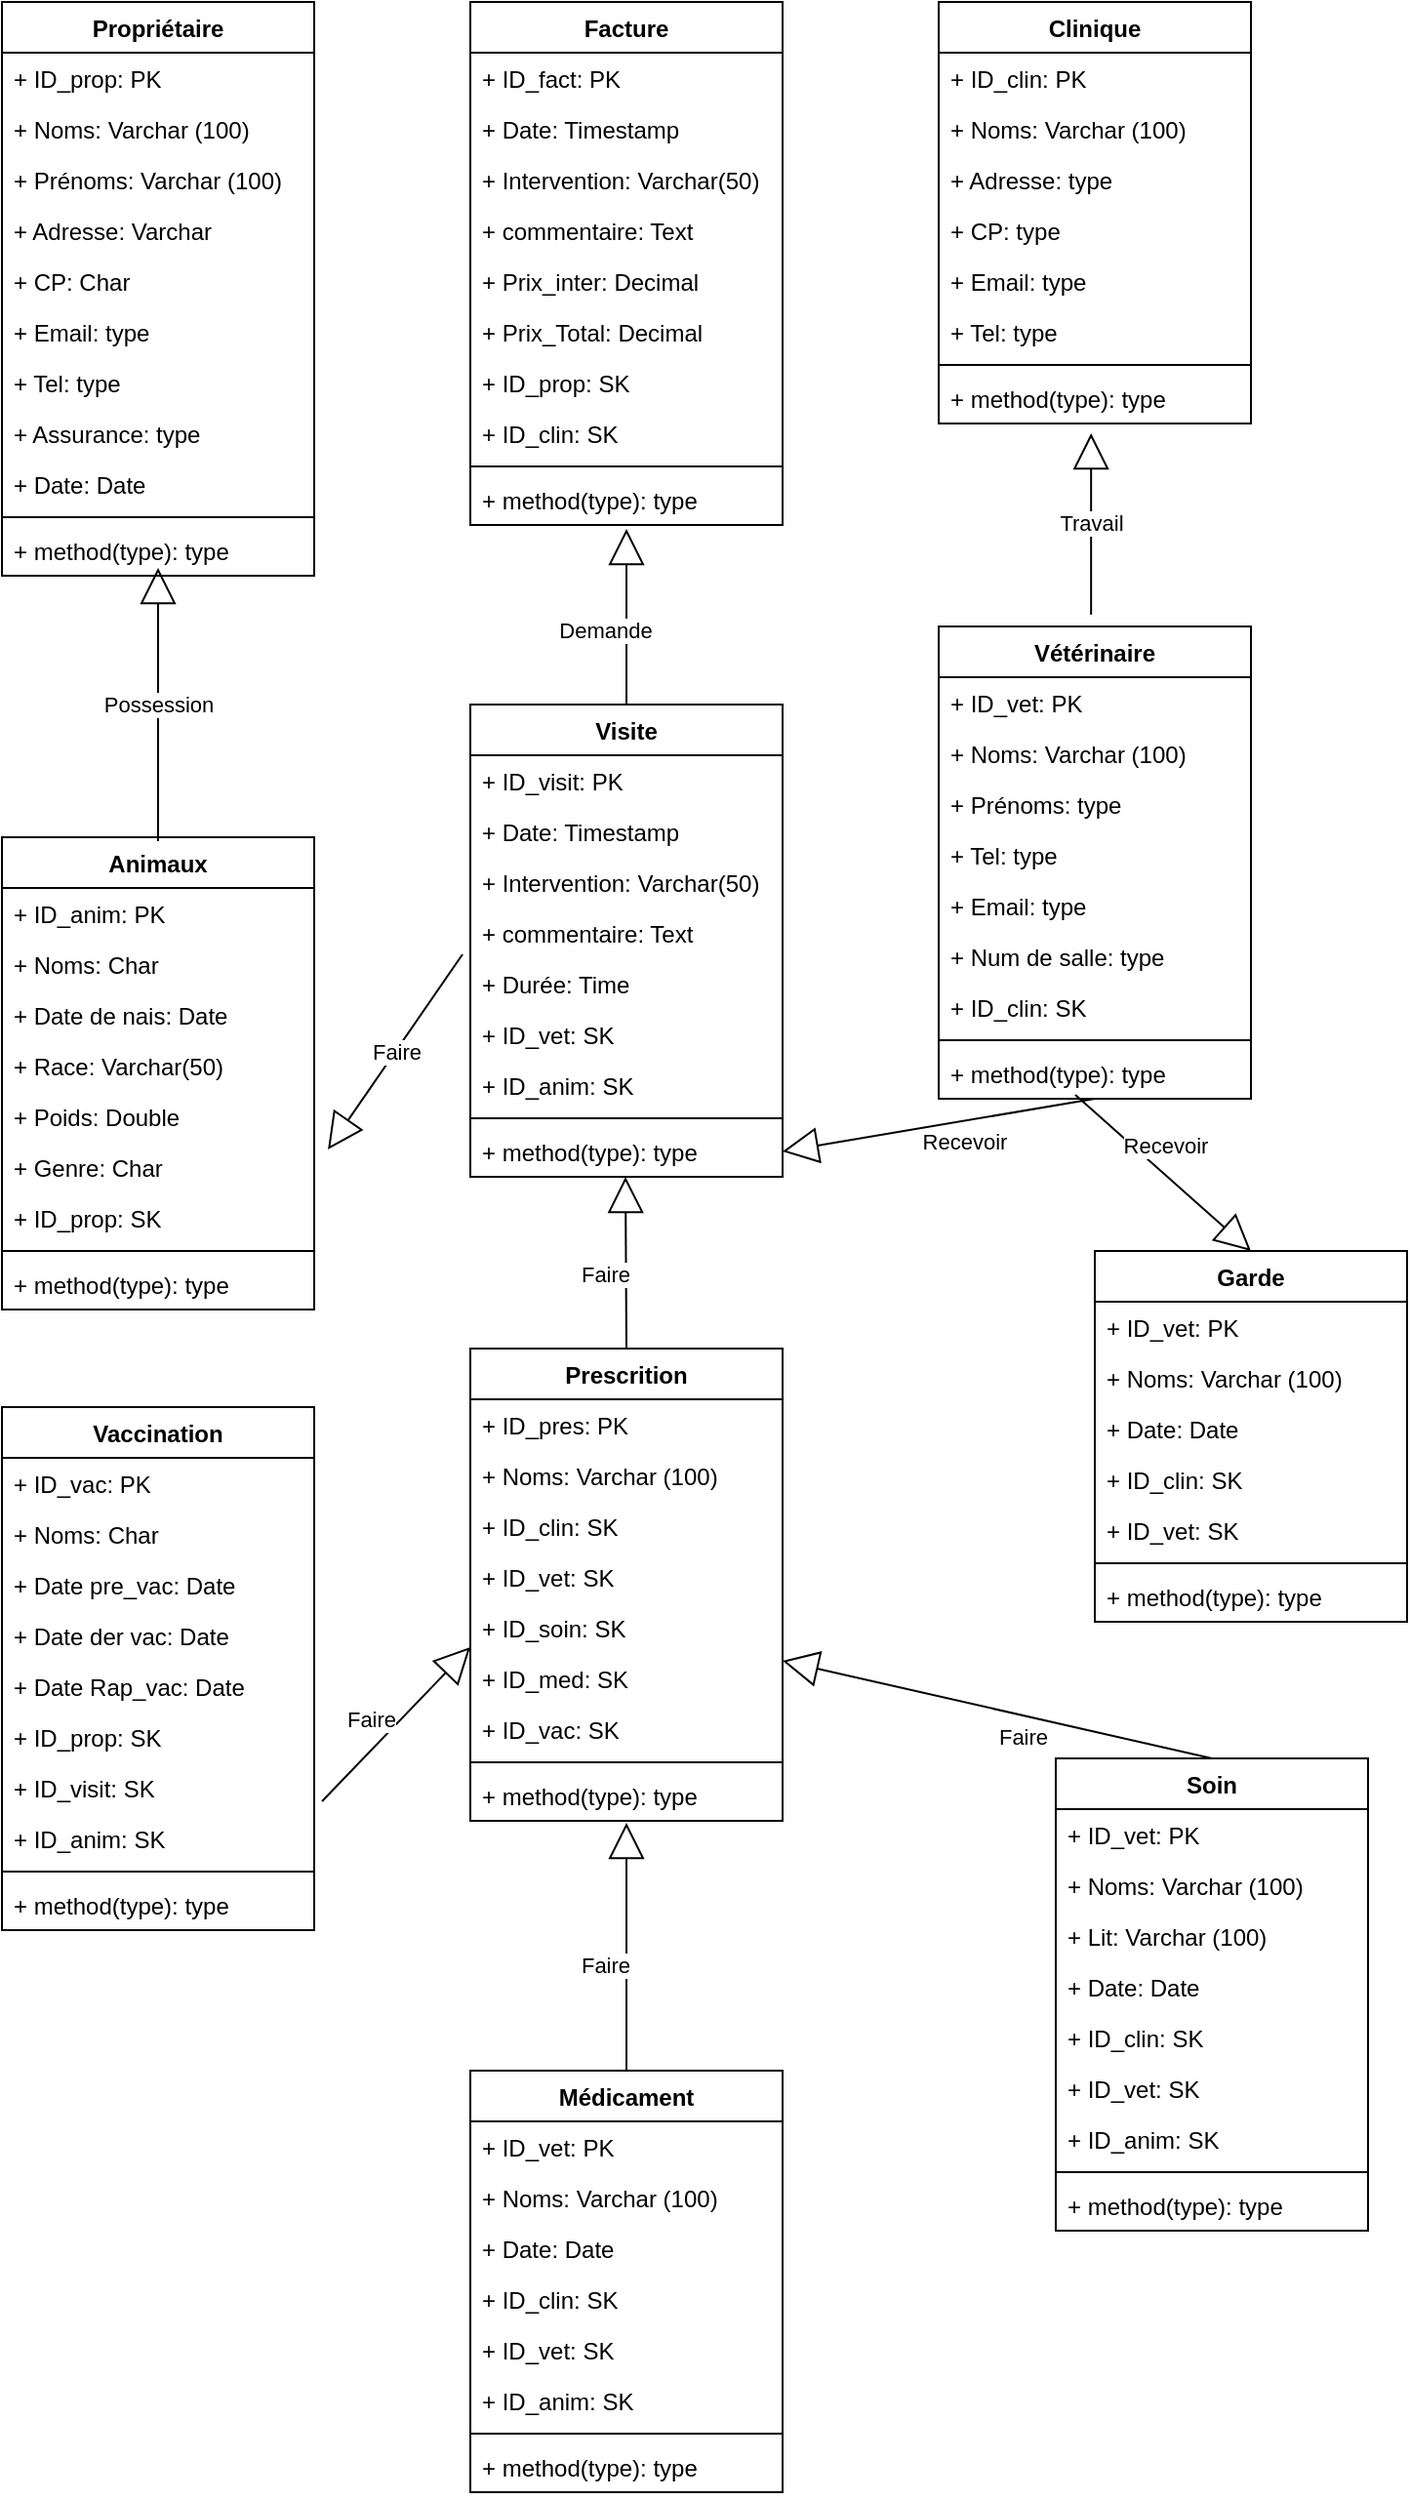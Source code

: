 <mxfile version="20.6.0" type="device"><diagram id="sFLBK_RlXeGE5v7-nNIt" name="Page-1"><mxGraphModel dx="1038" dy="1733" grid="1" gridSize="10" guides="1" tooltips="1" connect="1" arrows="1" fold="1" page="1" pageScale="1" pageWidth="827" pageHeight="1169" math="0" shadow="0"><root><mxCell id="0"/><mxCell id="1" parent="0"/><mxCell id="O0oTAREWF9BMsBrA1JE--2" value="Animaux" style="swimlane;fontStyle=1;align=center;verticalAlign=top;childLayout=stackLayout;horizontal=1;startSize=26;horizontalStack=0;resizeParent=1;resizeParentMax=0;resizeLast=0;collapsible=1;marginBottom=0;" parent="1" vertex="1"><mxGeometry x="80" y="-692" width="160" height="242" as="geometry"/></mxCell><mxCell id="O0oTAREWF9BMsBrA1JE--3" value="+ ID_anim: PK" style="text;strokeColor=none;fillColor=none;align=left;verticalAlign=top;spacingLeft=4;spacingRight=4;overflow=hidden;rotatable=0;points=[[0,0.5],[1,0.5]];portConstraint=eastwest;" parent="O0oTAREWF9BMsBrA1JE--2" vertex="1"><mxGeometry y="26" width="160" height="26" as="geometry"/></mxCell><mxCell id="OGYCm8j0k1OybhKokY3Y-6" value="+ Noms: Char" style="text;strokeColor=none;fillColor=none;align=left;verticalAlign=top;spacingLeft=4;spacingRight=4;overflow=hidden;rotatable=0;points=[[0,0.5],[1,0.5]];portConstraint=eastwest;" parent="O0oTAREWF9BMsBrA1JE--2" vertex="1"><mxGeometry y="52" width="160" height="26" as="geometry"/></mxCell><mxCell id="O0oTAREWF9BMsBrA1JE--6" value="+ Date de nais: Date" style="text;strokeColor=none;fillColor=none;align=left;verticalAlign=top;spacingLeft=4;spacingRight=4;overflow=hidden;rotatable=0;points=[[0,0.5],[1,0.5]];portConstraint=eastwest;" parent="O0oTAREWF9BMsBrA1JE--2" vertex="1"><mxGeometry y="78" width="160" height="26" as="geometry"/></mxCell><mxCell id="O0oTAREWF9BMsBrA1JE--58" value="+ Race: Varchar(50)" style="text;strokeColor=none;fillColor=none;align=left;verticalAlign=top;spacingLeft=4;spacingRight=4;overflow=hidden;rotatable=0;points=[[0,0.5],[1,0.5]];portConstraint=eastwest;" parent="O0oTAREWF9BMsBrA1JE--2" vertex="1"><mxGeometry y="104" width="160" height="26" as="geometry"/></mxCell><mxCell id="O0oTAREWF9BMsBrA1JE--7" value="+ Poids: Double" style="text;strokeColor=none;fillColor=none;align=left;verticalAlign=top;spacingLeft=4;spacingRight=4;overflow=hidden;rotatable=0;points=[[0,0.5],[1,0.5]];portConstraint=eastwest;" parent="O0oTAREWF9BMsBrA1JE--2" vertex="1"><mxGeometry y="130" width="160" height="26" as="geometry"/></mxCell><mxCell id="-Eo9FQfB17NLPqJgDOe5-20" value="+ Genre: Char" style="text;strokeColor=none;fillColor=none;align=left;verticalAlign=top;spacingLeft=4;spacingRight=4;overflow=hidden;rotatable=0;points=[[0,0.5],[1,0.5]];portConstraint=eastwest;" vertex="1" parent="O0oTAREWF9BMsBrA1JE--2"><mxGeometry y="156" width="160" height="26" as="geometry"/></mxCell><mxCell id="O0oTAREWF9BMsBrA1JE--8" value="+ ID_prop: SK" style="text;strokeColor=none;fillColor=none;align=left;verticalAlign=top;spacingLeft=4;spacingRight=4;overflow=hidden;rotatable=0;points=[[0,0.5],[1,0.5]];portConstraint=eastwest;" parent="O0oTAREWF9BMsBrA1JE--2" vertex="1"><mxGeometry y="182" width="160" height="26" as="geometry"/></mxCell><mxCell id="O0oTAREWF9BMsBrA1JE--4" value="" style="line;strokeWidth=1;fillColor=none;align=left;verticalAlign=middle;spacingTop=-1;spacingLeft=3;spacingRight=3;rotatable=0;labelPosition=right;points=[];portConstraint=eastwest;strokeColor=inherit;" parent="O0oTAREWF9BMsBrA1JE--2" vertex="1"><mxGeometry y="208" width="160" height="8" as="geometry"/></mxCell><mxCell id="O0oTAREWF9BMsBrA1JE--5" value="+ method(type): type" style="text;strokeColor=none;fillColor=none;align=left;verticalAlign=top;spacingLeft=4;spacingRight=4;overflow=hidden;rotatable=0;points=[[0,0.5],[1,0.5]];portConstraint=eastwest;" parent="O0oTAREWF9BMsBrA1JE--2" vertex="1"><mxGeometry y="216" width="160" height="26" as="geometry"/></mxCell><mxCell id="O0oTAREWF9BMsBrA1JE--9" value="Propriétaire" style="swimlane;fontStyle=1;align=center;verticalAlign=top;childLayout=stackLayout;horizontal=1;startSize=26;horizontalStack=0;resizeParent=1;resizeParentMax=0;resizeLast=0;collapsible=1;marginBottom=0;" parent="1" vertex="1"><mxGeometry x="80" y="-1120" width="160" height="294" as="geometry"/></mxCell><mxCell id="O0oTAREWF9BMsBrA1JE--10" value="+ ID_prop: PK" style="text;strokeColor=none;fillColor=none;align=left;verticalAlign=top;spacingLeft=4;spacingRight=4;overflow=hidden;rotatable=0;points=[[0,0.5],[1,0.5]];portConstraint=eastwest;" parent="O0oTAREWF9BMsBrA1JE--9" vertex="1"><mxGeometry y="26" width="160" height="26" as="geometry"/></mxCell><mxCell id="OGYCm8j0k1OybhKokY3Y-1" value="+ Noms: Varchar (100)" style="text;strokeColor=none;fillColor=none;align=left;verticalAlign=top;spacingLeft=4;spacingRight=4;overflow=hidden;rotatable=0;points=[[0,0.5],[1,0.5]];portConstraint=eastwest;" parent="O0oTAREWF9BMsBrA1JE--9" vertex="1"><mxGeometry y="52" width="160" height="26" as="geometry"/></mxCell><mxCell id="O0oTAREWF9BMsBrA1JE--37" value="+ Prénoms: Varchar (100)" style="text;strokeColor=none;fillColor=none;align=left;verticalAlign=top;spacingLeft=4;spacingRight=4;overflow=hidden;rotatable=0;points=[[0,0.5],[1,0.5]];portConstraint=eastwest;" parent="O0oTAREWF9BMsBrA1JE--9" vertex="1"><mxGeometry y="78" width="160" height="26" as="geometry"/></mxCell><mxCell id="O0oTAREWF9BMsBrA1JE--56" value="+ Adresse: Varchar" style="text;strokeColor=none;fillColor=none;align=left;verticalAlign=top;spacingLeft=4;spacingRight=4;overflow=hidden;rotatable=0;points=[[0,0.5],[1,0.5]];portConstraint=eastwest;" parent="O0oTAREWF9BMsBrA1JE--9" vertex="1"><mxGeometry y="104" width="160" height="26" as="geometry"/></mxCell><mxCell id="O0oTAREWF9BMsBrA1JE--11" value="+ CP: Char" style="text;strokeColor=none;fillColor=none;align=left;verticalAlign=top;spacingLeft=4;spacingRight=4;overflow=hidden;rotatable=0;points=[[0,0.5],[1,0.5]];portConstraint=eastwest;" parent="O0oTAREWF9BMsBrA1JE--9" vertex="1"><mxGeometry y="130" width="160" height="26" as="geometry"/></mxCell><mxCell id="O0oTAREWF9BMsBrA1JE--12" value="+ Email: type" style="text;strokeColor=none;fillColor=none;align=left;verticalAlign=top;spacingLeft=4;spacingRight=4;overflow=hidden;rotatable=0;points=[[0,0.5],[1,0.5]];portConstraint=eastwest;" parent="O0oTAREWF9BMsBrA1JE--9" vertex="1"><mxGeometry y="156" width="160" height="26" as="geometry"/></mxCell><mxCell id="O0oTAREWF9BMsBrA1JE--13" value="+ Tel: type" style="text;strokeColor=none;fillColor=none;align=left;verticalAlign=top;spacingLeft=4;spacingRight=4;overflow=hidden;rotatable=0;points=[[0,0.5],[1,0.5]];portConstraint=eastwest;" parent="O0oTAREWF9BMsBrA1JE--9" vertex="1"><mxGeometry y="182" width="160" height="26" as="geometry"/></mxCell><mxCell id="O0oTAREWF9BMsBrA1JE--48" value="+ Assurance: type" style="text;strokeColor=none;fillColor=none;align=left;verticalAlign=top;spacingLeft=4;spacingRight=4;overflow=hidden;rotatable=0;points=[[0,0.5],[1,0.5]];portConstraint=eastwest;" parent="O0oTAREWF9BMsBrA1JE--9" vertex="1"><mxGeometry y="208" width="160" height="26" as="geometry"/></mxCell><mxCell id="O0oTAREWF9BMsBrA1JE--49" value="+ Date: Date" style="text;strokeColor=none;fillColor=none;align=left;verticalAlign=top;spacingLeft=4;spacingRight=4;overflow=hidden;rotatable=0;points=[[0,0.5],[1,0.5]];portConstraint=eastwest;" parent="O0oTAREWF9BMsBrA1JE--9" vertex="1"><mxGeometry y="234" width="160" height="26" as="geometry"/></mxCell><mxCell id="O0oTAREWF9BMsBrA1JE--14" value="" style="line;strokeWidth=1;fillColor=none;align=left;verticalAlign=middle;spacingTop=-1;spacingLeft=3;spacingRight=3;rotatable=0;labelPosition=right;points=[];portConstraint=eastwest;strokeColor=inherit;" parent="O0oTAREWF9BMsBrA1JE--9" vertex="1"><mxGeometry y="260" width="160" height="8" as="geometry"/></mxCell><mxCell id="O0oTAREWF9BMsBrA1JE--15" value="+ method(type): type" style="text;strokeColor=none;fillColor=none;align=left;verticalAlign=top;spacingLeft=4;spacingRight=4;overflow=hidden;rotatable=0;points=[[0,0.5],[1,0.5]];portConstraint=eastwest;" parent="O0oTAREWF9BMsBrA1JE--9" vertex="1"><mxGeometry y="268" width="160" height="26" as="geometry"/></mxCell><mxCell id="O0oTAREWF9BMsBrA1JE--16" value="Visite" style="swimlane;fontStyle=1;align=center;verticalAlign=top;childLayout=stackLayout;horizontal=1;startSize=26;horizontalStack=0;resizeParent=1;resizeParentMax=0;resizeLast=0;collapsible=1;marginBottom=0;" parent="1" vertex="1"><mxGeometry x="320" y="-760" width="160" height="242" as="geometry"/></mxCell><mxCell id="O0oTAREWF9BMsBrA1JE--17" value="+ ID_visit: PK" style="text;strokeColor=none;fillColor=none;align=left;verticalAlign=top;spacingLeft=4;spacingRight=4;overflow=hidden;rotatable=0;points=[[0,0.5],[1,0.5]];portConstraint=eastwest;" parent="O0oTAREWF9BMsBrA1JE--16" vertex="1"><mxGeometry y="26" width="160" height="26" as="geometry"/></mxCell><mxCell id="OGYCm8j0k1OybhKokY3Y-5" value="+ Date: Timestamp" style="text;strokeColor=none;fillColor=none;align=left;verticalAlign=top;spacingLeft=4;spacingRight=4;overflow=hidden;rotatable=0;points=[[0,0.5],[1,0.5]];portConstraint=eastwest;" parent="O0oTAREWF9BMsBrA1JE--16" vertex="1"><mxGeometry y="52" width="160" height="26" as="geometry"/></mxCell><mxCell id="O0oTAREWF9BMsBrA1JE--18" value="+ Intervention: Varchar(50)" style="text;strokeColor=none;fillColor=none;align=left;verticalAlign=top;spacingLeft=4;spacingRight=4;overflow=hidden;rotatable=0;points=[[0,0.5],[1,0.5]];portConstraint=eastwest;" parent="O0oTAREWF9BMsBrA1JE--16" vertex="1"><mxGeometry y="78" width="160" height="26" as="geometry"/></mxCell><mxCell id="O0oTAREWF9BMsBrA1JE--19" value="+ commentaire: Text" style="text;strokeColor=none;fillColor=none;align=left;verticalAlign=top;spacingLeft=4;spacingRight=4;overflow=hidden;rotatable=0;points=[[0,0.5],[1,0.5]];portConstraint=eastwest;" parent="O0oTAREWF9BMsBrA1JE--16" vertex="1"><mxGeometry y="104" width="160" height="26" as="geometry"/></mxCell><mxCell id="O0oTAREWF9BMsBrA1JE--20" value="+ Durée: Time" style="text;strokeColor=none;fillColor=none;align=left;verticalAlign=top;spacingLeft=4;spacingRight=4;overflow=hidden;rotatable=0;points=[[0,0.5],[1,0.5]];portConstraint=eastwest;" parent="O0oTAREWF9BMsBrA1JE--16" vertex="1"><mxGeometry y="130" width="160" height="26" as="geometry"/></mxCell><mxCell id="-Eo9FQfB17NLPqJgDOe5-16" value="+ ID_vet: SK" style="text;strokeColor=none;fillColor=none;align=left;verticalAlign=top;spacingLeft=4;spacingRight=4;overflow=hidden;rotatable=0;points=[[0,0.5],[1,0.5]];portConstraint=eastwest;" vertex="1" parent="O0oTAREWF9BMsBrA1JE--16"><mxGeometry y="156" width="160" height="26" as="geometry"/></mxCell><mxCell id="-Eo9FQfB17NLPqJgDOe5-23" value="+ ID_anim: SK" style="text;strokeColor=none;fillColor=none;align=left;verticalAlign=top;spacingLeft=4;spacingRight=4;overflow=hidden;rotatable=0;points=[[0,0.5],[1,0.5]];portConstraint=eastwest;" vertex="1" parent="O0oTAREWF9BMsBrA1JE--16"><mxGeometry y="182" width="160" height="26" as="geometry"/></mxCell><mxCell id="O0oTAREWF9BMsBrA1JE--21" value="" style="line;strokeWidth=1;fillColor=none;align=left;verticalAlign=middle;spacingTop=-1;spacingLeft=3;spacingRight=3;rotatable=0;labelPosition=right;points=[];portConstraint=eastwest;strokeColor=inherit;" parent="O0oTAREWF9BMsBrA1JE--16" vertex="1"><mxGeometry y="208" width="160" height="8" as="geometry"/></mxCell><mxCell id="O0oTAREWF9BMsBrA1JE--22" value="+ method(type): type" style="text;strokeColor=none;fillColor=none;align=left;verticalAlign=top;spacingLeft=4;spacingRight=4;overflow=hidden;rotatable=0;points=[[0,0.5],[1,0.5]];portConstraint=eastwest;" parent="O0oTAREWF9BMsBrA1JE--16" vertex="1"><mxGeometry y="216" width="160" height="26" as="geometry"/></mxCell><mxCell id="O0oTAREWF9BMsBrA1JE--23" value="Clinique" style="swimlane;fontStyle=1;align=center;verticalAlign=top;childLayout=stackLayout;horizontal=1;startSize=26;horizontalStack=0;resizeParent=1;resizeParentMax=0;resizeLast=0;collapsible=1;marginBottom=0;" parent="1" vertex="1"><mxGeometry x="560" y="-1120" width="160" height="216" as="geometry"/></mxCell><mxCell id="O0oTAREWF9BMsBrA1JE--24" value="+ ID_clin: PK" style="text;strokeColor=none;fillColor=none;align=left;verticalAlign=top;spacingLeft=4;spacingRight=4;overflow=hidden;rotatable=0;points=[[0,0.5],[1,0.5]];portConstraint=eastwest;" parent="O0oTAREWF9BMsBrA1JE--23" vertex="1"><mxGeometry y="26" width="160" height="26" as="geometry"/></mxCell><mxCell id="OGYCm8j0k1OybhKokY3Y-2" value="+ Noms: Varchar (100)" style="text;strokeColor=none;fillColor=none;align=left;verticalAlign=top;spacingLeft=4;spacingRight=4;overflow=hidden;rotatable=0;points=[[0,0.5],[1,0.5]];portConstraint=eastwest;" parent="O0oTAREWF9BMsBrA1JE--23" vertex="1"><mxGeometry y="52" width="160" height="26" as="geometry"/></mxCell><mxCell id="O0oTAREWF9BMsBrA1JE--25" value="+ Adresse: type" style="text;strokeColor=none;fillColor=none;align=left;verticalAlign=top;spacingLeft=4;spacingRight=4;overflow=hidden;rotatable=0;points=[[0,0.5],[1,0.5]];portConstraint=eastwest;" parent="O0oTAREWF9BMsBrA1JE--23" vertex="1"><mxGeometry y="78" width="160" height="26" as="geometry"/></mxCell><mxCell id="O0oTAREWF9BMsBrA1JE--55" value="+ CP: type" style="text;strokeColor=none;fillColor=none;align=left;verticalAlign=top;spacingLeft=4;spacingRight=4;overflow=hidden;rotatable=0;points=[[0,0.5],[1,0.5]];portConstraint=eastwest;" parent="O0oTAREWF9BMsBrA1JE--23" vertex="1"><mxGeometry y="104" width="160" height="26" as="geometry"/></mxCell><mxCell id="O0oTAREWF9BMsBrA1JE--26" value="+ Email: type" style="text;strokeColor=none;fillColor=none;align=left;verticalAlign=top;spacingLeft=4;spacingRight=4;overflow=hidden;rotatable=0;points=[[0,0.5],[1,0.5]];portConstraint=eastwest;" parent="O0oTAREWF9BMsBrA1JE--23" vertex="1"><mxGeometry y="130" width="160" height="26" as="geometry"/></mxCell><mxCell id="O0oTAREWF9BMsBrA1JE--27" value="+ Tel: type" style="text;strokeColor=none;fillColor=none;align=left;verticalAlign=top;spacingLeft=4;spacingRight=4;overflow=hidden;rotatable=0;points=[[0,0.5],[1,0.5]];portConstraint=eastwest;" parent="O0oTAREWF9BMsBrA1JE--23" vertex="1"><mxGeometry y="156" width="160" height="26" as="geometry"/></mxCell><mxCell id="O0oTAREWF9BMsBrA1JE--28" value="" style="line;strokeWidth=1;fillColor=none;align=left;verticalAlign=middle;spacingTop=-1;spacingLeft=3;spacingRight=3;rotatable=0;labelPosition=right;points=[];portConstraint=eastwest;strokeColor=inherit;" parent="O0oTAREWF9BMsBrA1JE--23" vertex="1"><mxGeometry y="182" width="160" height="8" as="geometry"/></mxCell><mxCell id="O0oTAREWF9BMsBrA1JE--29" value="+ method(type): type" style="text;strokeColor=none;fillColor=none;align=left;verticalAlign=top;spacingLeft=4;spacingRight=4;overflow=hidden;rotatable=0;points=[[0,0.5],[1,0.5]];portConstraint=eastwest;" parent="O0oTAREWF9BMsBrA1JE--23" vertex="1"><mxGeometry y="190" width="160" height="26" as="geometry"/></mxCell><mxCell id="O0oTAREWF9BMsBrA1JE--30" value="Vétérinaire" style="swimlane;fontStyle=1;align=center;verticalAlign=top;childLayout=stackLayout;horizontal=1;startSize=26;horizontalStack=0;resizeParent=1;resizeParentMax=0;resizeLast=0;collapsible=1;marginBottom=0;" parent="1" vertex="1"><mxGeometry x="560" y="-800" width="160" height="242" as="geometry"/></mxCell><mxCell id="O0oTAREWF9BMsBrA1JE--31" value="+ ID_vet: PK" style="text;strokeColor=none;fillColor=none;align=left;verticalAlign=top;spacingLeft=4;spacingRight=4;overflow=hidden;rotatable=0;points=[[0,0.5],[1,0.5]];portConstraint=eastwest;" parent="O0oTAREWF9BMsBrA1JE--30" vertex="1"><mxGeometry y="26" width="160" height="26" as="geometry"/></mxCell><mxCell id="OGYCm8j0k1OybhKokY3Y-3" value="+ Noms: Varchar (100)" style="text;strokeColor=none;fillColor=none;align=left;verticalAlign=top;spacingLeft=4;spacingRight=4;overflow=hidden;rotatable=0;points=[[0,0.5],[1,0.5]];portConstraint=eastwest;" parent="O0oTAREWF9BMsBrA1JE--30" vertex="1"><mxGeometry y="52" width="160" height="26" as="geometry"/></mxCell><mxCell id="O0oTAREWF9BMsBrA1JE--32" value="+ Prénoms: type" style="text;strokeColor=none;fillColor=none;align=left;verticalAlign=top;spacingLeft=4;spacingRight=4;overflow=hidden;rotatable=0;points=[[0,0.5],[1,0.5]];portConstraint=eastwest;" parent="O0oTAREWF9BMsBrA1JE--30" vertex="1"><mxGeometry y="78" width="160" height="26" as="geometry"/></mxCell><mxCell id="O0oTAREWF9BMsBrA1JE--54" value="+ Tel: type" style="text;strokeColor=none;fillColor=none;align=left;verticalAlign=top;spacingLeft=4;spacingRight=4;overflow=hidden;rotatable=0;points=[[0,0.5],[1,0.5]];portConstraint=eastwest;" parent="O0oTAREWF9BMsBrA1JE--30" vertex="1"><mxGeometry y="104" width="160" height="26" as="geometry"/></mxCell><mxCell id="-Eo9FQfB17NLPqJgDOe5-40" value="+ Email: type" style="text;strokeColor=none;fillColor=none;align=left;verticalAlign=top;spacingLeft=4;spacingRight=4;overflow=hidden;rotatable=0;points=[[0,0.5],[1,0.5]];portConstraint=eastwest;" vertex="1" parent="O0oTAREWF9BMsBrA1JE--30"><mxGeometry y="130" width="160" height="26" as="geometry"/></mxCell><mxCell id="O0oTAREWF9BMsBrA1JE--33" value="+ Num de salle: type" style="text;strokeColor=none;fillColor=none;align=left;verticalAlign=top;spacingLeft=4;spacingRight=4;overflow=hidden;rotatable=0;points=[[0,0.5],[1,0.5]];portConstraint=eastwest;" parent="O0oTAREWF9BMsBrA1JE--30" vertex="1"><mxGeometry y="156" width="160" height="26" as="geometry"/></mxCell><mxCell id="O0oTAREWF9BMsBrA1JE--34" value="+ ID_clin: SK" style="text;strokeColor=none;fillColor=none;align=left;verticalAlign=top;spacingLeft=4;spacingRight=4;overflow=hidden;rotatable=0;points=[[0,0.5],[1,0.5]];portConstraint=eastwest;" parent="O0oTAREWF9BMsBrA1JE--30" vertex="1"><mxGeometry y="182" width="160" height="26" as="geometry"/></mxCell><mxCell id="O0oTAREWF9BMsBrA1JE--35" value="" style="line;strokeWidth=1;fillColor=none;align=left;verticalAlign=middle;spacingTop=-1;spacingLeft=3;spacingRight=3;rotatable=0;labelPosition=right;points=[];portConstraint=eastwest;strokeColor=inherit;" parent="O0oTAREWF9BMsBrA1JE--30" vertex="1"><mxGeometry y="208" width="160" height="8" as="geometry"/></mxCell><mxCell id="O0oTAREWF9BMsBrA1JE--36" value="+ method(type): type" style="text;strokeColor=none;fillColor=none;align=left;verticalAlign=top;spacingLeft=4;spacingRight=4;overflow=hidden;rotatable=0;points=[[0,0.5],[1,0.5]];portConstraint=eastwest;" parent="O0oTAREWF9BMsBrA1JE--30" vertex="1"><mxGeometry y="216" width="160" height="26" as="geometry"/></mxCell><mxCell id="O0oTAREWF9BMsBrA1JE--47" value="Possession" style="endArrow=block;endSize=16;endFill=0;html=1;rounded=0;" parent="1" edge="1"><mxGeometry width="160" relative="1" as="geometry"><mxPoint x="160" y="-690" as="sourcePoint"/><mxPoint x="160" y="-830" as="targetPoint"/></mxGeometry></mxCell><mxCell id="O0oTAREWF9BMsBrA1JE--63" value="Travail" style="endArrow=block;endSize=16;endFill=0;html=1;rounded=0;exitX=0.488;exitY=-0.025;exitDx=0;exitDy=0;exitPerimeter=0;entryX=0.488;entryY=1.192;entryDx=0;entryDy=0;entryPerimeter=0;" parent="1" target="O0oTAREWF9BMsBrA1JE--29" edge="1" source="O0oTAREWF9BMsBrA1JE--30"><mxGeometry width="160" relative="1" as="geometry"><mxPoint x="600" y="-900" as="sourcePoint"/><mxPoint x="750" y="-850" as="targetPoint"/></mxGeometry></mxCell><mxCell id="O0oTAREWF9BMsBrA1JE--70" value="Recevoir" style="endArrow=block;endSize=16;endFill=0;html=1;rounded=0;exitX=0.5;exitY=1;exitDx=0;exitDy=0;entryX=1;entryY=0.5;entryDx=0;entryDy=0;" parent="1" source="O0oTAREWF9BMsBrA1JE--30" target="O0oTAREWF9BMsBrA1JE--22" edge="1"><mxGeometry x="-0.141" y="11" width="160" relative="1" as="geometry"><mxPoint x="600" y="-530" as="sourcePoint"/><mxPoint x="480" y="-560" as="targetPoint"/><mxPoint as="offset"/></mxGeometry></mxCell><mxCell id="O0oTAREWF9BMsBrA1JE--71" value="Faire" style="endArrow=block;endSize=16;endFill=0;html=1;rounded=0;entryX=1.044;entryY=0.154;entryDx=0;entryDy=0;exitX=-0.025;exitY=-0.077;exitDx=0;exitDy=0;exitPerimeter=0;entryPerimeter=0;" parent="1" source="O0oTAREWF9BMsBrA1JE--20" edge="1"><mxGeometry width="160" relative="1" as="geometry"><mxPoint x="190" y="-420" as="sourcePoint"/><mxPoint x="247.04" y="-531.996" as="targetPoint"/></mxGeometry></mxCell><mxCell id="-Eo9FQfB17NLPqJgDOe5-2" value="Facture" style="swimlane;fontStyle=1;align=center;verticalAlign=top;childLayout=stackLayout;horizontal=1;startSize=26;horizontalStack=0;resizeParent=1;resizeParentMax=0;resizeLast=0;collapsible=1;marginBottom=0;" vertex="1" parent="1"><mxGeometry x="320" y="-1120" width="160" height="268" as="geometry"/></mxCell><mxCell id="-Eo9FQfB17NLPqJgDOe5-3" value="+ ID_fact: PK" style="text;strokeColor=none;fillColor=none;align=left;verticalAlign=top;spacingLeft=4;spacingRight=4;overflow=hidden;rotatable=0;points=[[0,0.5],[1,0.5]];portConstraint=eastwest;" vertex="1" parent="-Eo9FQfB17NLPqJgDOe5-2"><mxGeometry y="26" width="160" height="26" as="geometry"/></mxCell><mxCell id="-Eo9FQfB17NLPqJgDOe5-4" value="+ Date: Timestamp" style="text;strokeColor=none;fillColor=none;align=left;verticalAlign=top;spacingLeft=4;spacingRight=4;overflow=hidden;rotatable=0;points=[[0,0.5],[1,0.5]];portConstraint=eastwest;" vertex="1" parent="-Eo9FQfB17NLPqJgDOe5-2"><mxGeometry y="52" width="160" height="26" as="geometry"/></mxCell><mxCell id="-Eo9FQfB17NLPqJgDOe5-5" value="+ Intervention: Varchar(50)" style="text;strokeColor=none;fillColor=none;align=left;verticalAlign=top;spacingLeft=4;spacingRight=4;overflow=hidden;rotatable=0;points=[[0,0.5],[1,0.5]];portConstraint=eastwest;" vertex="1" parent="-Eo9FQfB17NLPqJgDOe5-2"><mxGeometry y="78" width="160" height="26" as="geometry"/></mxCell><mxCell id="-Eo9FQfB17NLPqJgDOe5-6" value="+ commentaire: Text" style="text;strokeColor=none;fillColor=none;align=left;verticalAlign=top;spacingLeft=4;spacingRight=4;overflow=hidden;rotatable=0;points=[[0,0.5],[1,0.5]];portConstraint=eastwest;" vertex="1" parent="-Eo9FQfB17NLPqJgDOe5-2"><mxGeometry y="104" width="160" height="26" as="geometry"/></mxCell><mxCell id="-Eo9FQfB17NLPqJgDOe5-8" value="+ Prix_inter: Decimal" style="text;strokeColor=none;fillColor=none;align=left;verticalAlign=top;spacingLeft=4;spacingRight=4;overflow=hidden;rotatable=0;points=[[0,0.5],[1,0.5]];portConstraint=eastwest;" vertex="1" parent="-Eo9FQfB17NLPqJgDOe5-2"><mxGeometry y="130" width="160" height="26" as="geometry"/></mxCell><mxCell id="-Eo9FQfB17NLPqJgDOe5-9" value="+ Prix_Total: Decimal" style="text;strokeColor=none;fillColor=none;align=left;verticalAlign=top;spacingLeft=4;spacingRight=4;overflow=hidden;rotatable=0;points=[[0,0.5],[1,0.5]];portConstraint=eastwest;" vertex="1" parent="-Eo9FQfB17NLPqJgDOe5-2"><mxGeometry y="156" width="160" height="26" as="geometry"/></mxCell><mxCell id="-Eo9FQfB17NLPqJgDOe5-14" value="+ ID_prop: SK" style="text;strokeColor=none;fillColor=none;align=left;verticalAlign=top;spacingLeft=4;spacingRight=4;overflow=hidden;rotatable=0;points=[[0,0.5],[1,0.5]];portConstraint=eastwest;" vertex="1" parent="-Eo9FQfB17NLPqJgDOe5-2"><mxGeometry y="182" width="160" height="26" as="geometry"/></mxCell><mxCell id="-Eo9FQfB17NLPqJgDOe5-15" value="+ ID_clin: SK" style="text;strokeColor=none;fillColor=none;align=left;verticalAlign=top;spacingLeft=4;spacingRight=4;overflow=hidden;rotatable=0;points=[[0,0.5],[1,0.5]];portConstraint=eastwest;" vertex="1" parent="-Eo9FQfB17NLPqJgDOe5-2"><mxGeometry y="208" width="160" height="26" as="geometry"/></mxCell><mxCell id="-Eo9FQfB17NLPqJgDOe5-11" value="" style="line;strokeWidth=1;fillColor=none;align=left;verticalAlign=middle;spacingTop=-1;spacingLeft=3;spacingRight=3;rotatable=0;labelPosition=right;points=[];portConstraint=eastwest;strokeColor=inherit;" vertex="1" parent="-Eo9FQfB17NLPqJgDOe5-2"><mxGeometry y="234" width="160" height="8" as="geometry"/></mxCell><mxCell id="-Eo9FQfB17NLPqJgDOe5-12" value="+ method(type): type" style="text;strokeColor=none;fillColor=none;align=left;verticalAlign=top;spacingLeft=4;spacingRight=4;overflow=hidden;rotatable=0;points=[[0,0.5],[1,0.5]];portConstraint=eastwest;" vertex="1" parent="-Eo9FQfB17NLPqJgDOe5-2"><mxGeometry y="242" width="160" height="26" as="geometry"/></mxCell><mxCell id="-Eo9FQfB17NLPqJgDOe5-13" value="Demande" style="endArrow=block;endSize=16;endFill=0;html=1;rounded=0;entryX=0.5;entryY=1.077;entryDx=0;entryDy=0;entryPerimeter=0;" edge="1" parent="1" target="-Eo9FQfB17NLPqJgDOe5-12"><mxGeometry x="-0.141" y="11" width="160" relative="1" as="geometry"><mxPoint x="400" y="-760" as="sourcePoint"/><mxPoint x="301.0" y="-142.012" as="targetPoint"/><mxPoint as="offset"/></mxGeometry></mxCell><mxCell id="-Eo9FQfB17NLPqJgDOe5-24" value="Vaccination" style="swimlane;fontStyle=1;align=center;verticalAlign=top;childLayout=stackLayout;horizontal=1;startSize=26;horizontalStack=0;resizeParent=1;resizeParentMax=0;resizeLast=0;collapsible=1;marginBottom=0;" vertex="1" parent="1"><mxGeometry x="80" y="-400" width="160" height="268" as="geometry"/></mxCell><mxCell id="-Eo9FQfB17NLPqJgDOe5-25" value="+ ID_vac: PK" style="text;strokeColor=none;fillColor=none;align=left;verticalAlign=top;spacingLeft=4;spacingRight=4;overflow=hidden;rotatable=0;points=[[0,0.5],[1,0.5]];portConstraint=eastwest;" vertex="1" parent="-Eo9FQfB17NLPqJgDOe5-24"><mxGeometry y="26" width="160" height="26" as="geometry"/></mxCell><mxCell id="-Eo9FQfB17NLPqJgDOe5-26" value="+ Noms: Char" style="text;strokeColor=none;fillColor=none;align=left;verticalAlign=top;spacingLeft=4;spacingRight=4;overflow=hidden;rotatable=0;points=[[0,0.5],[1,0.5]];portConstraint=eastwest;" vertex="1" parent="-Eo9FQfB17NLPqJgDOe5-24"><mxGeometry y="52" width="160" height="26" as="geometry"/></mxCell><mxCell id="-Eo9FQfB17NLPqJgDOe5-28" value="+ Date pre_vac: Date" style="text;strokeColor=none;fillColor=none;align=left;verticalAlign=top;spacingLeft=4;spacingRight=4;overflow=hidden;rotatable=0;points=[[0,0.5],[1,0.5]];portConstraint=eastwest;" vertex="1" parent="-Eo9FQfB17NLPqJgDOe5-24"><mxGeometry y="78" width="160" height="26" as="geometry"/></mxCell><mxCell id="-Eo9FQfB17NLPqJgDOe5-29" value="+ Date der vac: Date" style="text;strokeColor=none;fillColor=none;align=left;verticalAlign=top;spacingLeft=4;spacingRight=4;overflow=hidden;rotatable=0;points=[[0,0.5],[1,0.5]];portConstraint=eastwest;" vertex="1" parent="-Eo9FQfB17NLPqJgDOe5-24"><mxGeometry y="104" width="160" height="26" as="geometry"/></mxCell><mxCell id="-Eo9FQfB17NLPqJgDOe5-30" value="+ Date Rap_vac: Date" style="text;strokeColor=none;fillColor=none;align=left;verticalAlign=top;spacingLeft=4;spacingRight=4;overflow=hidden;rotatable=0;points=[[0,0.5],[1,0.5]];portConstraint=eastwest;" vertex="1" parent="-Eo9FQfB17NLPqJgDOe5-24"><mxGeometry y="130" width="160" height="26" as="geometry"/></mxCell><mxCell id="-Eo9FQfB17NLPqJgDOe5-39" value="+ ID_prop: SK" style="text;strokeColor=none;fillColor=none;align=left;verticalAlign=top;spacingLeft=4;spacingRight=4;overflow=hidden;rotatable=0;points=[[0,0.5],[1,0.5]];portConstraint=eastwest;" vertex="1" parent="-Eo9FQfB17NLPqJgDOe5-24"><mxGeometry y="156" width="160" height="26" as="geometry"/></mxCell><mxCell id="-Eo9FQfB17NLPqJgDOe5-34" value="+ ID_visit: SK" style="text;strokeColor=none;fillColor=none;align=left;verticalAlign=top;spacingLeft=4;spacingRight=4;overflow=hidden;rotatable=0;points=[[0,0.5],[1,0.5]];portConstraint=eastwest;" vertex="1" parent="-Eo9FQfB17NLPqJgDOe5-24"><mxGeometry y="182" width="160" height="26" as="geometry"/></mxCell><mxCell id="-Eo9FQfB17NLPqJgDOe5-74" value="+ ID_anim: SK" style="text;strokeColor=none;fillColor=none;align=left;verticalAlign=top;spacingLeft=4;spacingRight=4;overflow=hidden;rotatable=0;points=[[0,0.5],[1,0.5]];portConstraint=eastwest;" vertex="1" parent="-Eo9FQfB17NLPqJgDOe5-24"><mxGeometry y="208" width="160" height="26" as="geometry"/></mxCell><mxCell id="-Eo9FQfB17NLPqJgDOe5-35" value="" style="line;strokeWidth=1;fillColor=none;align=left;verticalAlign=middle;spacingTop=-1;spacingLeft=3;spacingRight=3;rotatable=0;labelPosition=right;points=[];portConstraint=eastwest;strokeColor=inherit;" vertex="1" parent="-Eo9FQfB17NLPqJgDOe5-24"><mxGeometry y="234" width="160" height="8" as="geometry"/></mxCell><mxCell id="-Eo9FQfB17NLPqJgDOe5-36" value="+ method(type): type" style="text;strokeColor=none;fillColor=none;align=left;verticalAlign=top;spacingLeft=4;spacingRight=4;overflow=hidden;rotatable=0;points=[[0,0.5],[1,0.5]];portConstraint=eastwest;" vertex="1" parent="-Eo9FQfB17NLPqJgDOe5-24"><mxGeometry y="242" width="160" height="26" as="geometry"/></mxCell><mxCell id="-Eo9FQfB17NLPqJgDOe5-37" value="Faire" style="endArrow=block;endSize=16;endFill=0;html=1;rounded=0;exitX=1.025;exitY=0.769;exitDx=0;exitDy=0;exitPerimeter=0;entryX=0;entryY=-0.115;entryDx=0;entryDy=0;entryPerimeter=0;" edge="1" parent="1" source="-Eo9FQfB17NLPqJgDOe5-34" target="-Eo9FQfB17NLPqJgDOe5-107"><mxGeometry x="-0.141" y="11" width="160" relative="1" as="geometry"><mxPoint x="90" y="-390" as="sourcePoint"/><mxPoint x="360" y="-240" as="targetPoint"/><mxPoint as="offset"/></mxGeometry></mxCell><mxCell id="-Eo9FQfB17NLPqJgDOe5-41" value="Recevoir" style="endArrow=block;endSize=16;endFill=0;html=1;rounded=0;entryX=0.5;entryY=0;entryDx=0;entryDy=0;" edge="1" parent="1" target="-Eo9FQfB17NLPqJgDOe5-42"><mxGeometry x="-0.141" y="11" width="160" relative="1" as="geometry"><mxPoint x="630" y="-560" as="sourcePoint"/><mxPoint x="460" y="-383" as="targetPoint"/><mxPoint as="offset"/></mxGeometry></mxCell><mxCell id="-Eo9FQfB17NLPqJgDOe5-42" value="Garde" style="swimlane;fontStyle=1;align=center;verticalAlign=top;childLayout=stackLayout;horizontal=1;startSize=26;horizontalStack=0;resizeParent=1;resizeParentMax=0;resizeLast=0;collapsible=1;marginBottom=0;" vertex="1" parent="1"><mxGeometry x="640" y="-480" width="160" height="190" as="geometry"/></mxCell><mxCell id="-Eo9FQfB17NLPqJgDOe5-43" value="+ ID_vet: PK" style="text;strokeColor=none;fillColor=none;align=left;verticalAlign=top;spacingLeft=4;spacingRight=4;overflow=hidden;rotatable=0;points=[[0,0.5],[1,0.5]];portConstraint=eastwest;" vertex="1" parent="-Eo9FQfB17NLPqJgDOe5-42"><mxGeometry y="26" width="160" height="26" as="geometry"/></mxCell><mxCell id="-Eo9FQfB17NLPqJgDOe5-44" value="+ Noms: Varchar (100)" style="text;strokeColor=none;fillColor=none;align=left;verticalAlign=top;spacingLeft=4;spacingRight=4;overflow=hidden;rotatable=0;points=[[0,0.5],[1,0.5]];portConstraint=eastwest;" vertex="1" parent="-Eo9FQfB17NLPqJgDOe5-42"><mxGeometry y="52" width="160" height="26" as="geometry"/></mxCell><mxCell id="-Eo9FQfB17NLPqJgDOe5-48" value="+ Date: Date" style="text;strokeColor=none;fillColor=none;align=left;verticalAlign=top;spacingLeft=4;spacingRight=4;overflow=hidden;rotatable=0;points=[[0,0.5],[1,0.5]];portConstraint=eastwest;" vertex="1" parent="-Eo9FQfB17NLPqJgDOe5-42"><mxGeometry y="78" width="160" height="26" as="geometry"/></mxCell><mxCell id="-Eo9FQfB17NLPqJgDOe5-49" value="+ ID_clin: SK" style="text;strokeColor=none;fillColor=none;align=left;verticalAlign=top;spacingLeft=4;spacingRight=4;overflow=hidden;rotatable=0;points=[[0,0.5],[1,0.5]];portConstraint=eastwest;" vertex="1" parent="-Eo9FQfB17NLPqJgDOe5-42"><mxGeometry y="104" width="160" height="26" as="geometry"/></mxCell><mxCell id="-Eo9FQfB17NLPqJgDOe5-52" value="+ ID_vet: SK" style="text;strokeColor=none;fillColor=none;align=left;verticalAlign=top;spacingLeft=4;spacingRight=4;overflow=hidden;rotatable=0;points=[[0,0.5],[1,0.5]];portConstraint=eastwest;" vertex="1" parent="-Eo9FQfB17NLPqJgDOe5-42"><mxGeometry y="130" width="160" height="26" as="geometry"/></mxCell><mxCell id="-Eo9FQfB17NLPqJgDOe5-50" value="" style="line;strokeWidth=1;fillColor=none;align=left;verticalAlign=middle;spacingTop=-1;spacingLeft=3;spacingRight=3;rotatable=0;labelPosition=right;points=[];portConstraint=eastwest;strokeColor=inherit;" vertex="1" parent="-Eo9FQfB17NLPqJgDOe5-42"><mxGeometry y="156" width="160" height="8" as="geometry"/></mxCell><mxCell id="-Eo9FQfB17NLPqJgDOe5-51" value="+ method(type): type" style="text;strokeColor=none;fillColor=none;align=left;verticalAlign=top;spacingLeft=4;spacingRight=4;overflow=hidden;rotatable=0;points=[[0,0.5],[1,0.5]];portConstraint=eastwest;" vertex="1" parent="-Eo9FQfB17NLPqJgDOe5-42"><mxGeometry y="164" width="160" height="26" as="geometry"/></mxCell><mxCell id="-Eo9FQfB17NLPqJgDOe5-55" value="Faire" style="endArrow=block;endSize=16;endFill=0;html=1;rounded=0;exitX=0.5;exitY=0;exitDx=0;exitDy=0;entryX=0.5;entryY=1.038;entryDx=0;entryDy=0;entryPerimeter=0;" edge="1" parent="1" source="-Eo9FQfB17NLPqJgDOe5-56" target="-Eo9FQfB17NLPqJgDOe5-104"><mxGeometry x="-0.141" y="11" width="160" relative="1" as="geometry"><mxPoint x="350" y="-430" as="sourcePoint"/><mxPoint x="400" y="-240" as="targetPoint"/><mxPoint as="offset"/></mxGeometry></mxCell><mxCell id="-Eo9FQfB17NLPqJgDOe5-56" value="Médicament" style="swimlane;fontStyle=1;align=center;verticalAlign=top;childLayout=stackLayout;horizontal=1;startSize=26;horizontalStack=0;resizeParent=1;resizeParentMax=0;resizeLast=0;collapsible=1;marginBottom=0;" vertex="1" parent="1"><mxGeometry x="320" y="-60" width="160" height="216" as="geometry"/></mxCell><mxCell id="-Eo9FQfB17NLPqJgDOe5-57" value="+ ID_vet: PK" style="text;strokeColor=none;fillColor=none;align=left;verticalAlign=top;spacingLeft=4;spacingRight=4;overflow=hidden;rotatable=0;points=[[0,0.5],[1,0.5]];portConstraint=eastwest;" vertex="1" parent="-Eo9FQfB17NLPqJgDOe5-56"><mxGeometry y="26" width="160" height="26" as="geometry"/></mxCell><mxCell id="-Eo9FQfB17NLPqJgDOe5-58" value="+ Noms: Varchar (100)" style="text;strokeColor=none;fillColor=none;align=left;verticalAlign=top;spacingLeft=4;spacingRight=4;overflow=hidden;rotatable=0;points=[[0,0.5],[1,0.5]];portConstraint=eastwest;" vertex="1" parent="-Eo9FQfB17NLPqJgDOe5-56"><mxGeometry y="52" width="160" height="26" as="geometry"/></mxCell><mxCell id="-Eo9FQfB17NLPqJgDOe5-59" value="+ Date: Date" style="text;strokeColor=none;fillColor=none;align=left;verticalAlign=top;spacingLeft=4;spacingRight=4;overflow=hidden;rotatable=0;points=[[0,0.5],[1,0.5]];portConstraint=eastwest;" vertex="1" parent="-Eo9FQfB17NLPqJgDOe5-56"><mxGeometry y="78" width="160" height="26" as="geometry"/></mxCell><mxCell id="-Eo9FQfB17NLPqJgDOe5-60" value="+ ID_clin: SK" style="text;strokeColor=none;fillColor=none;align=left;verticalAlign=top;spacingLeft=4;spacingRight=4;overflow=hidden;rotatable=0;points=[[0,0.5],[1,0.5]];portConstraint=eastwest;" vertex="1" parent="-Eo9FQfB17NLPqJgDOe5-56"><mxGeometry y="104" width="160" height="26" as="geometry"/></mxCell><mxCell id="-Eo9FQfB17NLPqJgDOe5-61" value="+ ID_vet: SK" style="text;strokeColor=none;fillColor=none;align=left;verticalAlign=top;spacingLeft=4;spacingRight=4;overflow=hidden;rotatable=0;points=[[0,0.5],[1,0.5]];portConstraint=eastwest;" vertex="1" parent="-Eo9FQfB17NLPqJgDOe5-56"><mxGeometry y="130" width="160" height="26" as="geometry"/></mxCell><mxCell id="-Eo9FQfB17NLPqJgDOe5-79" value="+ ID_anim: SK" style="text;strokeColor=none;fillColor=none;align=left;verticalAlign=top;spacingLeft=4;spacingRight=4;overflow=hidden;rotatable=0;points=[[0,0.5],[1,0.5]];portConstraint=eastwest;" vertex="1" parent="-Eo9FQfB17NLPqJgDOe5-56"><mxGeometry y="156" width="160" height="26" as="geometry"/></mxCell><mxCell id="-Eo9FQfB17NLPqJgDOe5-62" value="" style="line;strokeWidth=1;fillColor=none;align=left;verticalAlign=middle;spacingTop=-1;spacingLeft=3;spacingRight=3;rotatable=0;labelPosition=right;points=[];portConstraint=eastwest;strokeColor=inherit;" vertex="1" parent="-Eo9FQfB17NLPqJgDOe5-56"><mxGeometry y="182" width="160" height="8" as="geometry"/></mxCell><mxCell id="-Eo9FQfB17NLPqJgDOe5-63" value="+ method(type): type" style="text;strokeColor=none;fillColor=none;align=left;verticalAlign=top;spacingLeft=4;spacingRight=4;overflow=hidden;rotatable=0;points=[[0,0.5],[1,0.5]];portConstraint=eastwest;" vertex="1" parent="-Eo9FQfB17NLPqJgDOe5-56"><mxGeometry y="190" width="160" height="26" as="geometry"/></mxCell><mxCell id="-Eo9FQfB17NLPqJgDOe5-64" value="Soin" style="swimlane;fontStyle=1;align=center;verticalAlign=top;childLayout=stackLayout;horizontal=1;startSize=26;horizontalStack=0;resizeParent=1;resizeParentMax=0;resizeLast=0;collapsible=1;marginBottom=0;" vertex="1" parent="1"><mxGeometry x="620" y="-220" width="160" height="242" as="geometry"/></mxCell><mxCell id="-Eo9FQfB17NLPqJgDOe5-65" value="+ ID_vet: PK" style="text;strokeColor=none;fillColor=none;align=left;verticalAlign=top;spacingLeft=4;spacingRight=4;overflow=hidden;rotatable=0;points=[[0,0.5],[1,0.5]];portConstraint=eastwest;" vertex="1" parent="-Eo9FQfB17NLPqJgDOe5-64"><mxGeometry y="26" width="160" height="26" as="geometry"/></mxCell><mxCell id="-Eo9FQfB17NLPqJgDOe5-66" value="+ Noms: Varchar (100)" style="text;strokeColor=none;fillColor=none;align=left;verticalAlign=top;spacingLeft=4;spacingRight=4;overflow=hidden;rotatable=0;points=[[0,0.5],[1,0.5]];portConstraint=eastwest;" vertex="1" parent="-Eo9FQfB17NLPqJgDOe5-64"><mxGeometry y="52" width="160" height="26" as="geometry"/></mxCell><mxCell id="-Eo9FQfB17NLPqJgDOe5-72" value="+ Lit: Varchar (100)" style="text;strokeColor=none;fillColor=none;align=left;verticalAlign=top;spacingLeft=4;spacingRight=4;overflow=hidden;rotatable=0;points=[[0,0.5],[1,0.5]];portConstraint=eastwest;" vertex="1" parent="-Eo9FQfB17NLPqJgDOe5-64"><mxGeometry y="78" width="160" height="26" as="geometry"/></mxCell><mxCell id="-Eo9FQfB17NLPqJgDOe5-67" value="+ Date: Date" style="text;strokeColor=none;fillColor=none;align=left;verticalAlign=top;spacingLeft=4;spacingRight=4;overflow=hidden;rotatable=0;points=[[0,0.5],[1,0.5]];portConstraint=eastwest;" vertex="1" parent="-Eo9FQfB17NLPqJgDOe5-64"><mxGeometry y="104" width="160" height="26" as="geometry"/></mxCell><mxCell id="-Eo9FQfB17NLPqJgDOe5-68" value="+ ID_clin: SK" style="text;strokeColor=none;fillColor=none;align=left;verticalAlign=top;spacingLeft=4;spacingRight=4;overflow=hidden;rotatable=0;points=[[0,0.5],[1,0.5]];portConstraint=eastwest;" vertex="1" parent="-Eo9FQfB17NLPqJgDOe5-64"><mxGeometry y="130" width="160" height="26" as="geometry"/></mxCell><mxCell id="-Eo9FQfB17NLPqJgDOe5-69" value="+ ID_vet: SK" style="text;strokeColor=none;fillColor=none;align=left;verticalAlign=top;spacingLeft=4;spacingRight=4;overflow=hidden;rotatable=0;points=[[0,0.5],[1,0.5]];portConstraint=eastwest;" vertex="1" parent="-Eo9FQfB17NLPqJgDOe5-64"><mxGeometry y="156" width="160" height="26" as="geometry"/></mxCell><mxCell id="-Eo9FQfB17NLPqJgDOe5-77" value="+ ID_anim: SK" style="text;strokeColor=none;fillColor=none;align=left;verticalAlign=top;spacingLeft=4;spacingRight=4;overflow=hidden;rotatable=0;points=[[0,0.5],[1,0.5]];portConstraint=eastwest;" vertex="1" parent="-Eo9FQfB17NLPqJgDOe5-64"><mxGeometry y="182" width="160" height="26" as="geometry"/></mxCell><mxCell id="-Eo9FQfB17NLPqJgDOe5-70" value="" style="line;strokeWidth=1;fillColor=none;align=left;verticalAlign=middle;spacingTop=-1;spacingLeft=3;spacingRight=3;rotatable=0;labelPosition=right;points=[];portConstraint=eastwest;strokeColor=inherit;" vertex="1" parent="-Eo9FQfB17NLPqJgDOe5-64"><mxGeometry y="208" width="160" height="8" as="geometry"/></mxCell><mxCell id="-Eo9FQfB17NLPqJgDOe5-71" value="+ method(type): type" style="text;strokeColor=none;fillColor=none;align=left;verticalAlign=top;spacingLeft=4;spacingRight=4;overflow=hidden;rotatable=0;points=[[0,0.5],[1,0.5]];portConstraint=eastwest;" vertex="1" parent="-Eo9FQfB17NLPqJgDOe5-64"><mxGeometry y="216" width="160" height="26" as="geometry"/></mxCell><mxCell id="-Eo9FQfB17NLPqJgDOe5-73" value="Faire" style="endArrow=block;endSize=16;endFill=0;html=1;rounded=0;exitX=0.5;exitY=0;exitDx=0;exitDy=0;entryX=1;entryY=0.154;entryDx=0;entryDy=0;entryPerimeter=0;" edge="1" parent="1" source="-Eo9FQfB17NLPqJgDOe5-64" target="-Eo9FQfB17NLPqJgDOe5-107"><mxGeometry x="-0.141" y="11" width="160" relative="1" as="geometry"><mxPoint x="600" y="-230" as="sourcePoint"/><mxPoint x="440" y="-240" as="targetPoint"/><mxPoint as="offset"/></mxGeometry></mxCell><mxCell id="-Eo9FQfB17NLPqJgDOe5-97" value="Prescrition" style="swimlane;fontStyle=1;align=center;verticalAlign=top;childLayout=stackLayout;horizontal=1;startSize=26;horizontalStack=0;resizeParent=1;resizeParentMax=0;resizeLast=0;collapsible=1;marginBottom=0;" vertex="1" parent="1"><mxGeometry x="320" y="-430" width="160" height="242" as="geometry"/></mxCell><mxCell id="-Eo9FQfB17NLPqJgDOe5-98" value="+ ID_pres: PK" style="text;strokeColor=none;fillColor=none;align=left;verticalAlign=top;spacingLeft=4;spacingRight=4;overflow=hidden;rotatable=0;points=[[0,0.5],[1,0.5]];portConstraint=eastwest;" vertex="1" parent="-Eo9FQfB17NLPqJgDOe5-97"><mxGeometry y="26" width="160" height="26" as="geometry"/></mxCell><mxCell id="-Eo9FQfB17NLPqJgDOe5-99" value="+ Noms: Varchar (100)" style="text;strokeColor=none;fillColor=none;align=left;verticalAlign=top;spacingLeft=4;spacingRight=4;overflow=hidden;rotatable=0;points=[[0,0.5],[1,0.5]];portConstraint=eastwest;" vertex="1" parent="-Eo9FQfB17NLPqJgDOe5-97"><mxGeometry y="52" width="160" height="26" as="geometry"/></mxCell><mxCell id="-Eo9FQfB17NLPqJgDOe5-101" value="+ ID_clin: SK" style="text;strokeColor=none;fillColor=none;align=left;verticalAlign=top;spacingLeft=4;spacingRight=4;overflow=hidden;rotatable=0;points=[[0,0.5],[1,0.5]];portConstraint=eastwest;" vertex="1" parent="-Eo9FQfB17NLPqJgDOe5-97"><mxGeometry y="78" width="160" height="26" as="geometry"/></mxCell><mxCell id="-Eo9FQfB17NLPqJgDOe5-102" value="+ ID_vet: SK" style="text;strokeColor=none;fillColor=none;align=left;verticalAlign=top;spacingLeft=4;spacingRight=4;overflow=hidden;rotatable=0;points=[[0,0.5],[1,0.5]];portConstraint=eastwest;" vertex="1" parent="-Eo9FQfB17NLPqJgDOe5-97"><mxGeometry y="104" width="160" height="26" as="geometry"/></mxCell><mxCell id="-Eo9FQfB17NLPqJgDOe5-106" value="+ ID_soin: SK" style="text;strokeColor=none;fillColor=none;align=left;verticalAlign=top;spacingLeft=4;spacingRight=4;overflow=hidden;rotatable=0;points=[[0,0.5],[1,0.5]];portConstraint=eastwest;" vertex="1" parent="-Eo9FQfB17NLPqJgDOe5-97"><mxGeometry y="130" width="160" height="26" as="geometry"/></mxCell><mxCell id="-Eo9FQfB17NLPqJgDOe5-107" value="+ ID_med: SK" style="text;strokeColor=none;fillColor=none;align=left;verticalAlign=top;spacingLeft=4;spacingRight=4;overflow=hidden;rotatable=0;points=[[0,0.5],[1,0.5]];portConstraint=eastwest;" vertex="1" parent="-Eo9FQfB17NLPqJgDOe5-97"><mxGeometry y="156" width="160" height="26" as="geometry"/></mxCell><mxCell id="-Eo9FQfB17NLPqJgDOe5-108" value="+ ID_vac: SK" style="text;strokeColor=none;fillColor=none;align=left;verticalAlign=top;spacingLeft=4;spacingRight=4;overflow=hidden;rotatable=0;points=[[0,0.5],[1,0.5]];portConstraint=eastwest;" vertex="1" parent="-Eo9FQfB17NLPqJgDOe5-97"><mxGeometry y="182" width="160" height="26" as="geometry"/></mxCell><mxCell id="-Eo9FQfB17NLPqJgDOe5-103" value="" style="line;strokeWidth=1;fillColor=none;align=left;verticalAlign=middle;spacingTop=-1;spacingLeft=3;spacingRight=3;rotatable=0;labelPosition=right;points=[];portConstraint=eastwest;strokeColor=inherit;" vertex="1" parent="-Eo9FQfB17NLPqJgDOe5-97"><mxGeometry y="208" width="160" height="8" as="geometry"/></mxCell><mxCell id="-Eo9FQfB17NLPqJgDOe5-104" value="+ method(type): type" style="text;strokeColor=none;fillColor=none;align=left;verticalAlign=top;spacingLeft=4;spacingRight=4;overflow=hidden;rotatable=0;points=[[0,0.5],[1,0.5]];portConstraint=eastwest;" vertex="1" parent="-Eo9FQfB17NLPqJgDOe5-97"><mxGeometry y="216" width="160" height="26" as="geometry"/></mxCell><mxCell id="-Eo9FQfB17NLPqJgDOe5-105" value="Faire" style="endArrow=block;endSize=16;endFill=0;html=1;rounded=0;" edge="1" parent="1"><mxGeometry x="-0.141" y="11" width="160" relative="1" as="geometry"><mxPoint x="400" y="-430" as="sourcePoint"/><mxPoint x="399.5" y="-518" as="targetPoint"/><mxPoint as="offset"/></mxGeometry></mxCell></root></mxGraphModel></diagram></mxfile>